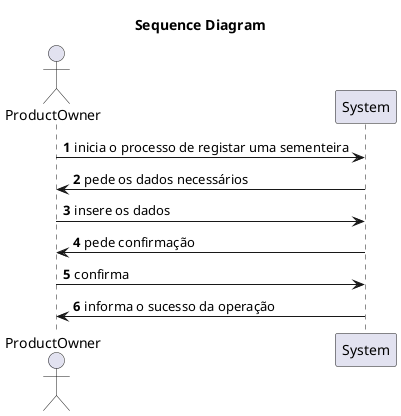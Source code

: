 @startuml

autonumber

title Sequence Diagram

actor ProductOwner as po
participant System as s

po -> s: inicia o processo de registar uma sementeira

s -> po: pede os dados necessários

po -> s: insere os dados

s -> po: pede confirmação

po -> s: confirma

s -> po: informa o sucesso da operação

@enduml